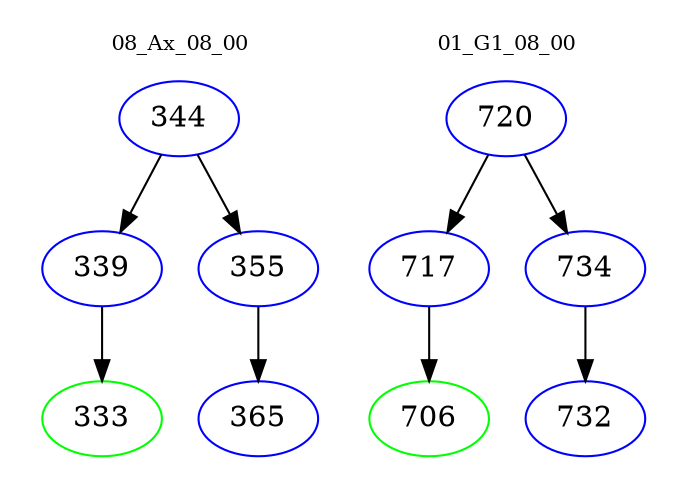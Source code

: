 digraph{
subgraph cluster_0 {
color = white
label = "08_Ax_08_00";
fontsize=10;
T0_344 [label="344", color="blue"]
T0_344 -> T0_339 [color="black"]
T0_339 [label="339", color="blue"]
T0_339 -> T0_333 [color="black"]
T0_333 [label="333", color="green"]
T0_344 -> T0_355 [color="black"]
T0_355 [label="355", color="blue"]
T0_355 -> T0_365 [color="black"]
T0_365 [label="365", color="blue"]
}
subgraph cluster_1 {
color = white
label = "01_G1_08_00";
fontsize=10;
T1_720 [label="720", color="blue"]
T1_720 -> T1_717 [color="black"]
T1_717 [label="717", color="blue"]
T1_717 -> T1_706 [color="black"]
T1_706 [label="706", color="green"]
T1_720 -> T1_734 [color="black"]
T1_734 [label="734", color="blue"]
T1_734 -> T1_732 [color="black"]
T1_732 [label="732", color="blue"]
}
}
